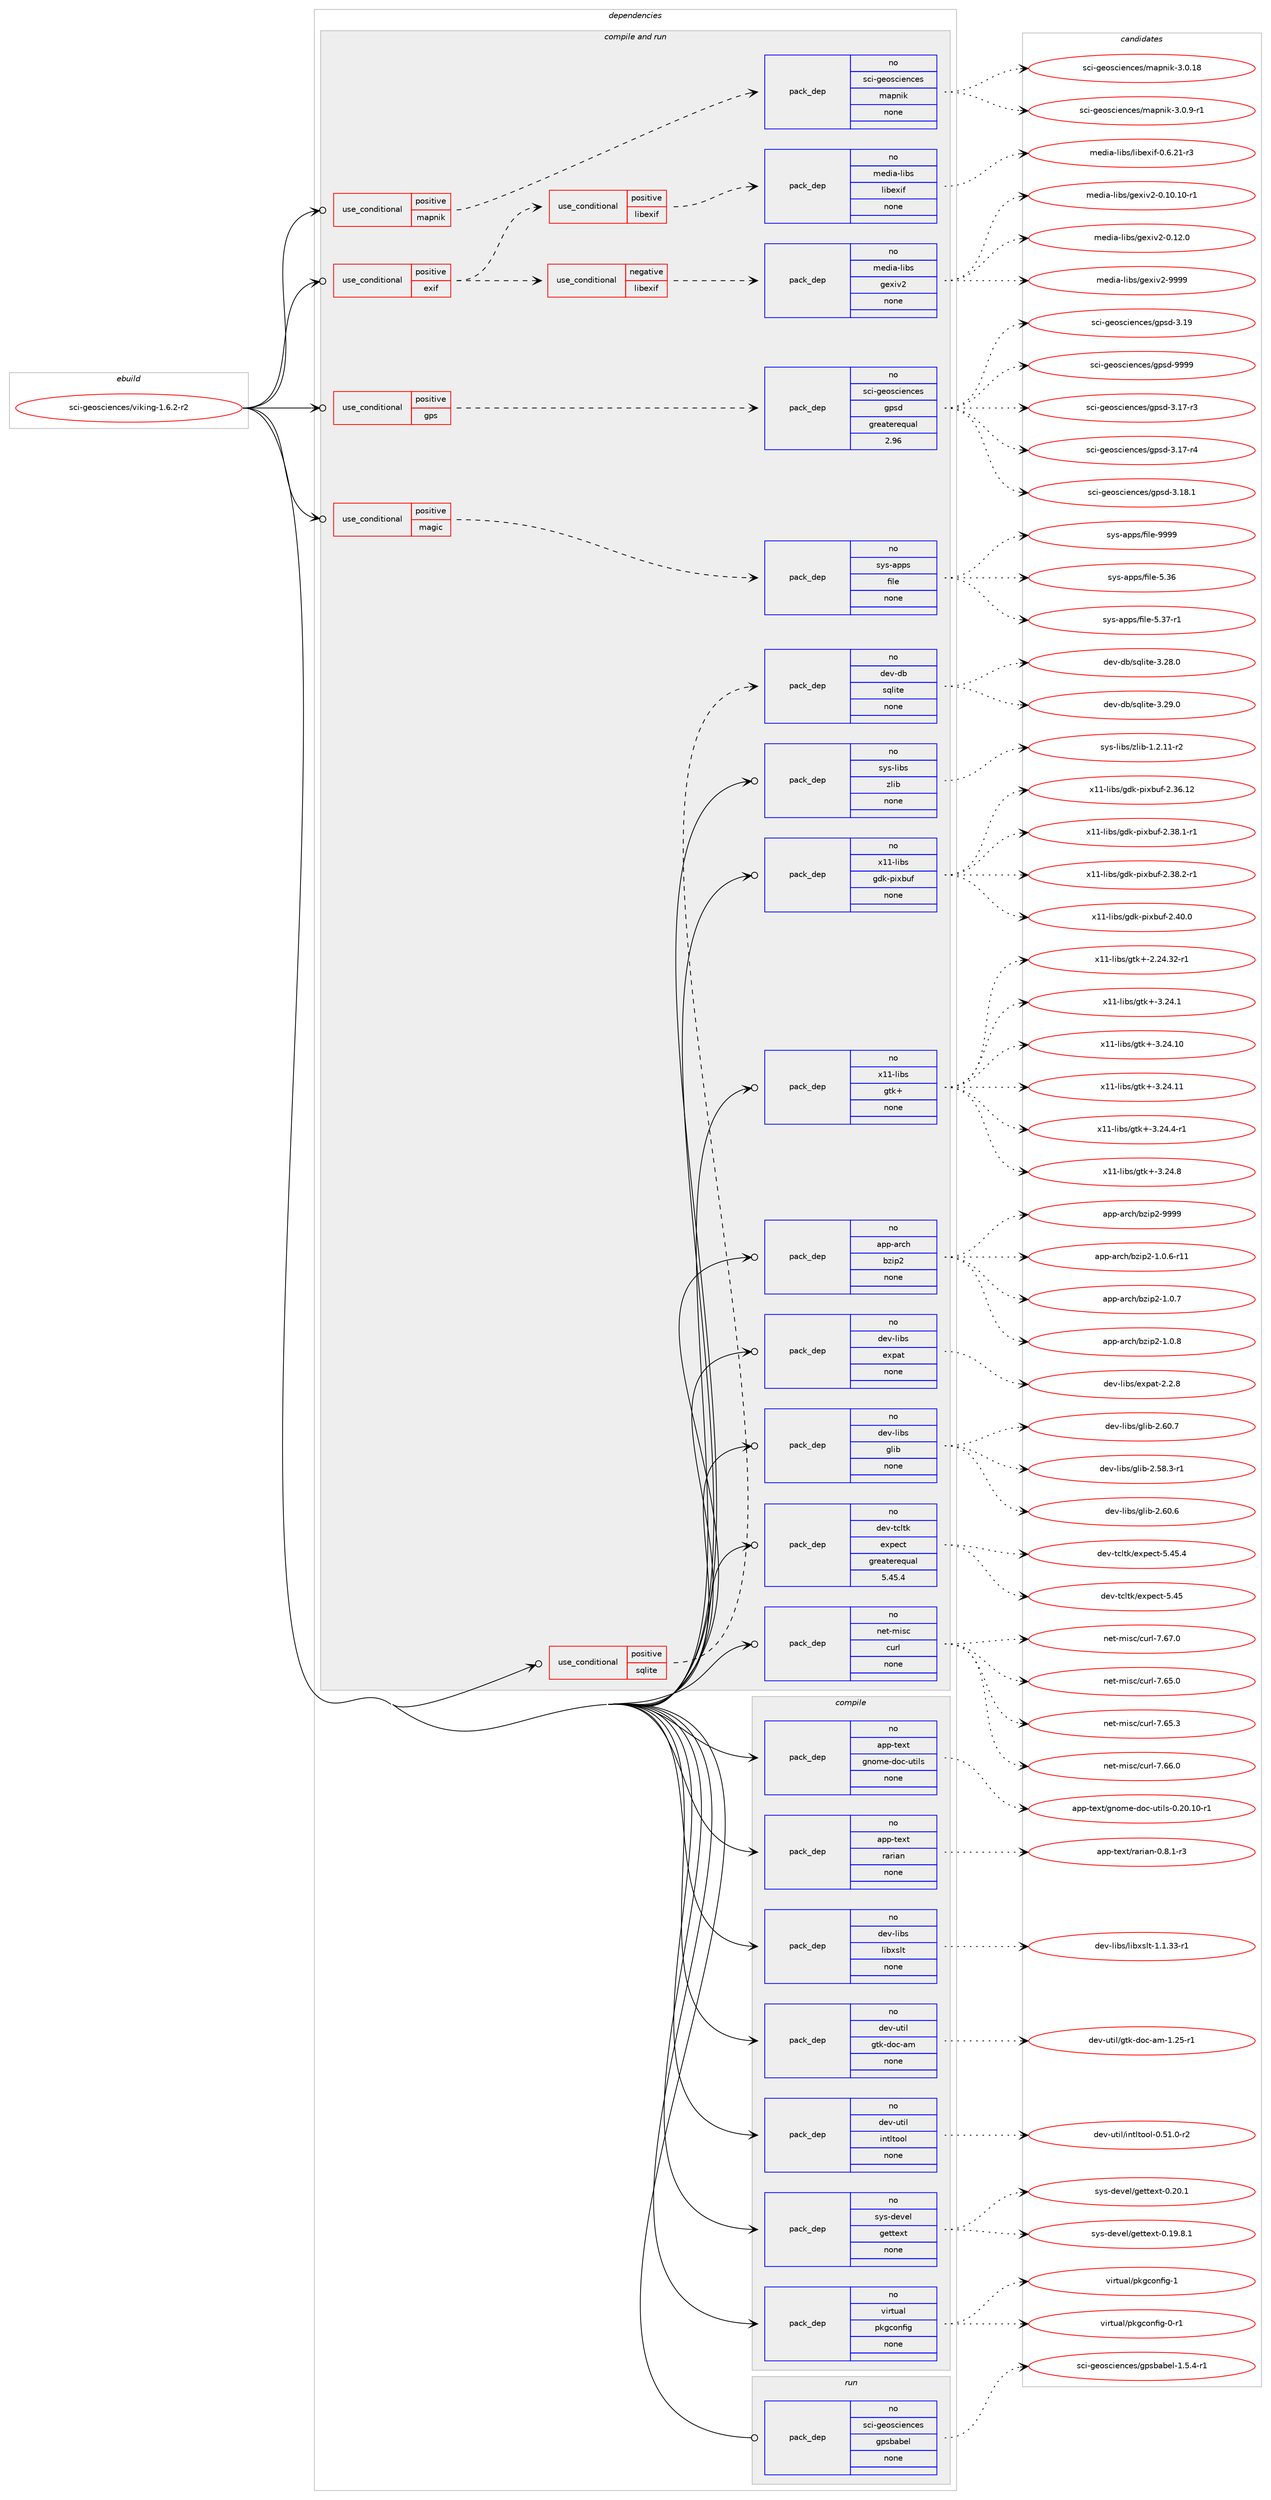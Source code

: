 digraph prolog {

# *************
# Graph options
# *************

newrank=true;
concentrate=true;
compound=true;
graph [rankdir=LR,fontname=Helvetica,fontsize=10,ranksep=1.5];#, ranksep=2.5, nodesep=0.2];
edge  [arrowhead=vee];
node  [fontname=Helvetica,fontsize=10];

# **********
# The ebuild
# **********

subgraph cluster_leftcol {
color=gray;
rank=same;
label=<<i>ebuild</i>>;
id [label="sci-geosciences/viking-1.6.2-r2", color=red, width=4, href="../sci-geosciences/viking-1.6.2-r2.svg"];
}

# ****************
# The dependencies
# ****************

subgraph cluster_midcol {
color=gray;
label=<<i>dependencies</i>>;
subgraph cluster_compile {
fillcolor="#eeeeee";
style=filled;
label=<<i>compile</i>>;
subgraph pack632625 {
dependency855268 [label=<<TABLE BORDER="0" CELLBORDER="1" CELLSPACING="0" CELLPADDING="4" WIDTH="220"><TR><TD ROWSPAN="6" CELLPADDING="30">pack_dep</TD></TR><TR><TD WIDTH="110">no</TD></TR><TR><TD>app-text</TD></TR><TR><TD>gnome-doc-utils</TD></TR><TR><TD>none</TD></TR><TR><TD></TD></TR></TABLE>>, shape=none, color=blue];
}
id:e -> dependency855268:w [weight=20,style="solid",arrowhead="vee"];
subgraph pack632626 {
dependency855269 [label=<<TABLE BORDER="0" CELLBORDER="1" CELLSPACING="0" CELLPADDING="4" WIDTH="220"><TR><TD ROWSPAN="6" CELLPADDING="30">pack_dep</TD></TR><TR><TD WIDTH="110">no</TD></TR><TR><TD>app-text</TD></TR><TR><TD>rarian</TD></TR><TR><TD>none</TD></TR><TR><TD></TD></TR></TABLE>>, shape=none, color=blue];
}
id:e -> dependency855269:w [weight=20,style="solid",arrowhead="vee"];
subgraph pack632627 {
dependency855270 [label=<<TABLE BORDER="0" CELLBORDER="1" CELLSPACING="0" CELLPADDING="4" WIDTH="220"><TR><TD ROWSPAN="6" CELLPADDING="30">pack_dep</TD></TR><TR><TD WIDTH="110">no</TD></TR><TR><TD>dev-libs</TD></TR><TR><TD>libxslt</TD></TR><TR><TD>none</TD></TR><TR><TD></TD></TR></TABLE>>, shape=none, color=blue];
}
id:e -> dependency855270:w [weight=20,style="solid",arrowhead="vee"];
subgraph pack632628 {
dependency855271 [label=<<TABLE BORDER="0" CELLBORDER="1" CELLSPACING="0" CELLPADDING="4" WIDTH="220"><TR><TD ROWSPAN="6" CELLPADDING="30">pack_dep</TD></TR><TR><TD WIDTH="110">no</TD></TR><TR><TD>dev-util</TD></TR><TR><TD>gtk-doc-am</TD></TR><TR><TD>none</TD></TR><TR><TD></TD></TR></TABLE>>, shape=none, color=blue];
}
id:e -> dependency855271:w [weight=20,style="solid",arrowhead="vee"];
subgraph pack632629 {
dependency855272 [label=<<TABLE BORDER="0" CELLBORDER="1" CELLSPACING="0" CELLPADDING="4" WIDTH="220"><TR><TD ROWSPAN="6" CELLPADDING="30">pack_dep</TD></TR><TR><TD WIDTH="110">no</TD></TR><TR><TD>dev-util</TD></TR><TR><TD>intltool</TD></TR><TR><TD>none</TD></TR><TR><TD></TD></TR></TABLE>>, shape=none, color=blue];
}
id:e -> dependency855272:w [weight=20,style="solid",arrowhead="vee"];
subgraph pack632630 {
dependency855273 [label=<<TABLE BORDER="0" CELLBORDER="1" CELLSPACING="0" CELLPADDING="4" WIDTH="220"><TR><TD ROWSPAN="6" CELLPADDING="30">pack_dep</TD></TR><TR><TD WIDTH="110">no</TD></TR><TR><TD>sys-devel</TD></TR><TR><TD>gettext</TD></TR><TR><TD>none</TD></TR><TR><TD></TD></TR></TABLE>>, shape=none, color=blue];
}
id:e -> dependency855273:w [weight=20,style="solid",arrowhead="vee"];
subgraph pack632631 {
dependency855274 [label=<<TABLE BORDER="0" CELLBORDER="1" CELLSPACING="0" CELLPADDING="4" WIDTH="220"><TR><TD ROWSPAN="6" CELLPADDING="30">pack_dep</TD></TR><TR><TD WIDTH="110">no</TD></TR><TR><TD>virtual</TD></TR><TR><TD>pkgconfig</TD></TR><TR><TD>none</TD></TR><TR><TD></TD></TR></TABLE>>, shape=none, color=blue];
}
id:e -> dependency855274:w [weight=20,style="solid",arrowhead="vee"];
}
subgraph cluster_compileandrun {
fillcolor="#eeeeee";
style=filled;
label=<<i>compile and run</i>>;
subgraph cond207546 {
dependency855275 [label=<<TABLE BORDER="0" CELLBORDER="1" CELLSPACING="0" CELLPADDING="4"><TR><TD ROWSPAN="3" CELLPADDING="10">use_conditional</TD></TR><TR><TD>positive</TD></TR><TR><TD>exif</TD></TR></TABLE>>, shape=none, color=red];
subgraph cond207547 {
dependency855276 [label=<<TABLE BORDER="0" CELLBORDER="1" CELLSPACING="0" CELLPADDING="4"><TR><TD ROWSPAN="3" CELLPADDING="10">use_conditional</TD></TR><TR><TD>positive</TD></TR><TR><TD>libexif</TD></TR></TABLE>>, shape=none, color=red];
subgraph pack632632 {
dependency855277 [label=<<TABLE BORDER="0" CELLBORDER="1" CELLSPACING="0" CELLPADDING="4" WIDTH="220"><TR><TD ROWSPAN="6" CELLPADDING="30">pack_dep</TD></TR><TR><TD WIDTH="110">no</TD></TR><TR><TD>media-libs</TD></TR><TR><TD>libexif</TD></TR><TR><TD>none</TD></TR><TR><TD></TD></TR></TABLE>>, shape=none, color=blue];
}
dependency855276:e -> dependency855277:w [weight=20,style="dashed",arrowhead="vee"];
}
dependency855275:e -> dependency855276:w [weight=20,style="dashed",arrowhead="vee"];
subgraph cond207548 {
dependency855278 [label=<<TABLE BORDER="0" CELLBORDER="1" CELLSPACING="0" CELLPADDING="4"><TR><TD ROWSPAN="3" CELLPADDING="10">use_conditional</TD></TR><TR><TD>negative</TD></TR><TR><TD>libexif</TD></TR></TABLE>>, shape=none, color=red];
subgraph pack632633 {
dependency855279 [label=<<TABLE BORDER="0" CELLBORDER="1" CELLSPACING="0" CELLPADDING="4" WIDTH="220"><TR><TD ROWSPAN="6" CELLPADDING="30">pack_dep</TD></TR><TR><TD WIDTH="110">no</TD></TR><TR><TD>media-libs</TD></TR><TR><TD>gexiv2</TD></TR><TR><TD>none</TD></TR><TR><TD></TD></TR></TABLE>>, shape=none, color=blue];
}
dependency855278:e -> dependency855279:w [weight=20,style="dashed",arrowhead="vee"];
}
dependency855275:e -> dependency855278:w [weight=20,style="dashed",arrowhead="vee"];
}
id:e -> dependency855275:w [weight=20,style="solid",arrowhead="odotvee"];
subgraph cond207549 {
dependency855280 [label=<<TABLE BORDER="0" CELLBORDER="1" CELLSPACING="0" CELLPADDING="4"><TR><TD ROWSPAN="3" CELLPADDING="10">use_conditional</TD></TR><TR><TD>positive</TD></TR><TR><TD>gps</TD></TR></TABLE>>, shape=none, color=red];
subgraph pack632634 {
dependency855281 [label=<<TABLE BORDER="0" CELLBORDER="1" CELLSPACING="0" CELLPADDING="4" WIDTH="220"><TR><TD ROWSPAN="6" CELLPADDING="30">pack_dep</TD></TR><TR><TD WIDTH="110">no</TD></TR><TR><TD>sci-geosciences</TD></TR><TR><TD>gpsd</TD></TR><TR><TD>greaterequal</TD></TR><TR><TD>2.96</TD></TR></TABLE>>, shape=none, color=blue];
}
dependency855280:e -> dependency855281:w [weight=20,style="dashed",arrowhead="vee"];
}
id:e -> dependency855280:w [weight=20,style="solid",arrowhead="odotvee"];
subgraph cond207550 {
dependency855282 [label=<<TABLE BORDER="0" CELLBORDER="1" CELLSPACING="0" CELLPADDING="4"><TR><TD ROWSPAN="3" CELLPADDING="10">use_conditional</TD></TR><TR><TD>positive</TD></TR><TR><TD>magic</TD></TR></TABLE>>, shape=none, color=red];
subgraph pack632635 {
dependency855283 [label=<<TABLE BORDER="0" CELLBORDER="1" CELLSPACING="0" CELLPADDING="4" WIDTH="220"><TR><TD ROWSPAN="6" CELLPADDING="30">pack_dep</TD></TR><TR><TD WIDTH="110">no</TD></TR><TR><TD>sys-apps</TD></TR><TR><TD>file</TD></TR><TR><TD>none</TD></TR><TR><TD></TD></TR></TABLE>>, shape=none, color=blue];
}
dependency855282:e -> dependency855283:w [weight=20,style="dashed",arrowhead="vee"];
}
id:e -> dependency855282:w [weight=20,style="solid",arrowhead="odotvee"];
subgraph cond207551 {
dependency855284 [label=<<TABLE BORDER="0" CELLBORDER="1" CELLSPACING="0" CELLPADDING="4"><TR><TD ROWSPAN="3" CELLPADDING="10">use_conditional</TD></TR><TR><TD>positive</TD></TR><TR><TD>mapnik</TD></TR></TABLE>>, shape=none, color=red];
subgraph pack632636 {
dependency855285 [label=<<TABLE BORDER="0" CELLBORDER="1" CELLSPACING="0" CELLPADDING="4" WIDTH="220"><TR><TD ROWSPAN="6" CELLPADDING="30">pack_dep</TD></TR><TR><TD WIDTH="110">no</TD></TR><TR><TD>sci-geosciences</TD></TR><TR><TD>mapnik</TD></TR><TR><TD>none</TD></TR><TR><TD></TD></TR></TABLE>>, shape=none, color=blue];
}
dependency855284:e -> dependency855285:w [weight=20,style="dashed",arrowhead="vee"];
}
id:e -> dependency855284:w [weight=20,style="solid",arrowhead="odotvee"];
subgraph cond207552 {
dependency855286 [label=<<TABLE BORDER="0" CELLBORDER="1" CELLSPACING="0" CELLPADDING="4"><TR><TD ROWSPAN="3" CELLPADDING="10">use_conditional</TD></TR><TR><TD>positive</TD></TR><TR><TD>sqlite</TD></TR></TABLE>>, shape=none, color=red];
subgraph pack632637 {
dependency855287 [label=<<TABLE BORDER="0" CELLBORDER="1" CELLSPACING="0" CELLPADDING="4" WIDTH="220"><TR><TD ROWSPAN="6" CELLPADDING="30">pack_dep</TD></TR><TR><TD WIDTH="110">no</TD></TR><TR><TD>dev-db</TD></TR><TR><TD>sqlite</TD></TR><TR><TD>none</TD></TR><TR><TD></TD></TR></TABLE>>, shape=none, color=blue];
}
dependency855286:e -> dependency855287:w [weight=20,style="dashed",arrowhead="vee"];
}
id:e -> dependency855286:w [weight=20,style="solid",arrowhead="odotvee"];
subgraph pack632638 {
dependency855288 [label=<<TABLE BORDER="0" CELLBORDER="1" CELLSPACING="0" CELLPADDING="4" WIDTH="220"><TR><TD ROWSPAN="6" CELLPADDING="30">pack_dep</TD></TR><TR><TD WIDTH="110">no</TD></TR><TR><TD>app-arch</TD></TR><TR><TD>bzip2</TD></TR><TR><TD>none</TD></TR><TR><TD></TD></TR></TABLE>>, shape=none, color=blue];
}
id:e -> dependency855288:w [weight=20,style="solid",arrowhead="odotvee"];
subgraph pack632639 {
dependency855289 [label=<<TABLE BORDER="0" CELLBORDER="1" CELLSPACING="0" CELLPADDING="4" WIDTH="220"><TR><TD ROWSPAN="6" CELLPADDING="30">pack_dep</TD></TR><TR><TD WIDTH="110">no</TD></TR><TR><TD>dev-libs</TD></TR><TR><TD>expat</TD></TR><TR><TD>none</TD></TR><TR><TD></TD></TR></TABLE>>, shape=none, color=blue];
}
id:e -> dependency855289:w [weight=20,style="solid",arrowhead="odotvee"];
subgraph pack632640 {
dependency855290 [label=<<TABLE BORDER="0" CELLBORDER="1" CELLSPACING="0" CELLPADDING="4" WIDTH="220"><TR><TD ROWSPAN="6" CELLPADDING="30">pack_dep</TD></TR><TR><TD WIDTH="110">no</TD></TR><TR><TD>dev-libs</TD></TR><TR><TD>glib</TD></TR><TR><TD>none</TD></TR><TR><TD></TD></TR></TABLE>>, shape=none, color=blue];
}
id:e -> dependency855290:w [weight=20,style="solid",arrowhead="odotvee"];
subgraph pack632641 {
dependency855291 [label=<<TABLE BORDER="0" CELLBORDER="1" CELLSPACING="0" CELLPADDING="4" WIDTH="220"><TR><TD ROWSPAN="6" CELLPADDING="30">pack_dep</TD></TR><TR><TD WIDTH="110">no</TD></TR><TR><TD>dev-tcltk</TD></TR><TR><TD>expect</TD></TR><TR><TD>greaterequal</TD></TR><TR><TD>5.45.4</TD></TR></TABLE>>, shape=none, color=blue];
}
id:e -> dependency855291:w [weight=20,style="solid",arrowhead="odotvee"];
subgraph pack632642 {
dependency855292 [label=<<TABLE BORDER="0" CELLBORDER="1" CELLSPACING="0" CELLPADDING="4" WIDTH="220"><TR><TD ROWSPAN="6" CELLPADDING="30">pack_dep</TD></TR><TR><TD WIDTH="110">no</TD></TR><TR><TD>net-misc</TD></TR><TR><TD>curl</TD></TR><TR><TD>none</TD></TR><TR><TD></TD></TR></TABLE>>, shape=none, color=blue];
}
id:e -> dependency855292:w [weight=20,style="solid",arrowhead="odotvee"];
subgraph pack632643 {
dependency855293 [label=<<TABLE BORDER="0" CELLBORDER="1" CELLSPACING="0" CELLPADDING="4" WIDTH="220"><TR><TD ROWSPAN="6" CELLPADDING="30">pack_dep</TD></TR><TR><TD WIDTH="110">no</TD></TR><TR><TD>sys-libs</TD></TR><TR><TD>zlib</TD></TR><TR><TD>none</TD></TR><TR><TD></TD></TR></TABLE>>, shape=none, color=blue];
}
id:e -> dependency855293:w [weight=20,style="solid",arrowhead="odotvee"];
subgraph pack632644 {
dependency855294 [label=<<TABLE BORDER="0" CELLBORDER="1" CELLSPACING="0" CELLPADDING="4" WIDTH="220"><TR><TD ROWSPAN="6" CELLPADDING="30">pack_dep</TD></TR><TR><TD WIDTH="110">no</TD></TR><TR><TD>x11-libs</TD></TR><TR><TD>gdk-pixbuf</TD></TR><TR><TD>none</TD></TR><TR><TD></TD></TR></TABLE>>, shape=none, color=blue];
}
id:e -> dependency855294:w [weight=20,style="solid",arrowhead="odotvee"];
subgraph pack632645 {
dependency855295 [label=<<TABLE BORDER="0" CELLBORDER="1" CELLSPACING="0" CELLPADDING="4" WIDTH="220"><TR><TD ROWSPAN="6" CELLPADDING="30">pack_dep</TD></TR><TR><TD WIDTH="110">no</TD></TR><TR><TD>x11-libs</TD></TR><TR><TD>gtk+</TD></TR><TR><TD>none</TD></TR><TR><TD></TD></TR></TABLE>>, shape=none, color=blue];
}
id:e -> dependency855295:w [weight=20,style="solid",arrowhead="odotvee"];
}
subgraph cluster_run {
fillcolor="#eeeeee";
style=filled;
label=<<i>run</i>>;
subgraph pack632646 {
dependency855296 [label=<<TABLE BORDER="0" CELLBORDER="1" CELLSPACING="0" CELLPADDING="4" WIDTH="220"><TR><TD ROWSPAN="6" CELLPADDING="30">pack_dep</TD></TR><TR><TD WIDTH="110">no</TD></TR><TR><TD>sci-geosciences</TD></TR><TR><TD>gpsbabel</TD></TR><TR><TD>none</TD></TR><TR><TD></TD></TR></TABLE>>, shape=none, color=blue];
}
id:e -> dependency855296:w [weight=20,style="solid",arrowhead="odot"];
}
}

# **************
# The candidates
# **************

subgraph cluster_choices {
rank=same;
color=gray;
label=<<i>candidates</i>>;

subgraph choice632625 {
color=black;
nodesep=1;
choice97112112451161011201164710311011110910145100111994511711610510811545484650484649484511449 [label="app-text/gnome-doc-utils-0.20.10-r1", color=red, width=4,href="../app-text/gnome-doc-utils-0.20.10-r1.svg"];
dependency855268:e -> choice97112112451161011201164710311011110910145100111994511711610510811545484650484649484511449:w [style=dotted,weight="100"];
}
subgraph choice632626 {
color=black;
nodesep=1;
choice97112112451161011201164711497114105971104548465646494511451 [label="app-text/rarian-0.8.1-r3", color=red, width=4,href="../app-text/rarian-0.8.1-r3.svg"];
dependency855269:e -> choice97112112451161011201164711497114105971104548465646494511451:w [style=dotted,weight="100"];
}
subgraph choice632627 {
color=black;
nodesep=1;
choice10010111845108105981154710810598120115108116454946494651514511449 [label="dev-libs/libxslt-1.1.33-r1", color=red, width=4,href="../dev-libs/libxslt-1.1.33-r1.svg"];
dependency855270:e -> choice10010111845108105981154710810598120115108116454946494651514511449:w [style=dotted,weight="100"];
}
subgraph choice632628 {
color=black;
nodesep=1;
choice10010111845117116105108471031161074510011199459710945494650534511449 [label="dev-util/gtk-doc-am-1.25-r1", color=red, width=4,href="../dev-util/gtk-doc-am-1.25-r1.svg"];
dependency855271:e -> choice10010111845117116105108471031161074510011199459710945494650534511449:w [style=dotted,weight="100"];
}
subgraph choice632629 {
color=black;
nodesep=1;
choice1001011184511711610510847105110116108116111111108454846534946484511450 [label="dev-util/intltool-0.51.0-r2", color=red, width=4,href="../dev-util/intltool-0.51.0-r2.svg"];
dependency855272:e -> choice1001011184511711610510847105110116108116111111108454846534946484511450:w [style=dotted,weight="100"];
}
subgraph choice632630 {
color=black;
nodesep=1;
choice1151211154510010111810110847103101116116101120116454846495746564649 [label="sys-devel/gettext-0.19.8.1", color=red, width=4,href="../sys-devel/gettext-0.19.8.1.svg"];
choice115121115451001011181011084710310111611610112011645484650484649 [label="sys-devel/gettext-0.20.1", color=red, width=4,href="../sys-devel/gettext-0.20.1.svg"];
dependency855273:e -> choice1151211154510010111810110847103101116116101120116454846495746564649:w [style=dotted,weight="100"];
dependency855273:e -> choice115121115451001011181011084710310111611610112011645484650484649:w [style=dotted,weight="100"];
}
subgraph choice632631 {
color=black;
nodesep=1;
choice11810511411611797108471121071039911111010210510345484511449 [label="virtual/pkgconfig-0-r1", color=red, width=4,href="../virtual/pkgconfig-0-r1.svg"];
choice1181051141161179710847112107103991111101021051034549 [label="virtual/pkgconfig-1", color=red, width=4,href="../virtual/pkgconfig-1.svg"];
dependency855274:e -> choice11810511411611797108471121071039911111010210510345484511449:w [style=dotted,weight="100"];
dependency855274:e -> choice1181051141161179710847112107103991111101021051034549:w [style=dotted,weight="100"];
}
subgraph choice632632 {
color=black;
nodesep=1;
choice1091011001059745108105981154710810598101120105102454846544650494511451 [label="media-libs/libexif-0.6.21-r3", color=red, width=4,href="../media-libs/libexif-0.6.21-r3.svg"];
dependency855277:e -> choice1091011001059745108105981154710810598101120105102454846544650494511451:w [style=dotted,weight="100"];
}
subgraph choice632633 {
color=black;
nodesep=1;
choice109101100105974510810598115471031011201051185045484649484649484511449 [label="media-libs/gexiv2-0.10.10-r1", color=red, width=4,href="../media-libs/gexiv2-0.10.10-r1.svg"];
choice109101100105974510810598115471031011201051185045484649504648 [label="media-libs/gexiv2-0.12.0", color=red, width=4,href="../media-libs/gexiv2-0.12.0.svg"];
choice10910110010597451081059811547103101120105118504557575757 [label="media-libs/gexiv2-9999", color=red, width=4,href="../media-libs/gexiv2-9999.svg"];
dependency855279:e -> choice109101100105974510810598115471031011201051185045484649484649484511449:w [style=dotted,weight="100"];
dependency855279:e -> choice109101100105974510810598115471031011201051185045484649504648:w [style=dotted,weight="100"];
dependency855279:e -> choice10910110010597451081059811547103101120105118504557575757:w [style=dotted,weight="100"];
}
subgraph choice632634 {
color=black;
nodesep=1;
choice115991054510310111111599105101110991011154710311211510045514649554511451 [label="sci-geosciences/gpsd-3.17-r3", color=red, width=4,href="../sci-geosciences/gpsd-3.17-r3.svg"];
choice115991054510310111111599105101110991011154710311211510045514649554511452 [label="sci-geosciences/gpsd-3.17-r4", color=red, width=4,href="../sci-geosciences/gpsd-3.17-r4.svg"];
choice115991054510310111111599105101110991011154710311211510045514649564649 [label="sci-geosciences/gpsd-3.18.1", color=red, width=4,href="../sci-geosciences/gpsd-3.18.1.svg"];
choice11599105451031011111159910510111099101115471031121151004551464957 [label="sci-geosciences/gpsd-3.19", color=red, width=4,href="../sci-geosciences/gpsd-3.19.svg"];
choice11599105451031011111159910510111099101115471031121151004557575757 [label="sci-geosciences/gpsd-9999", color=red, width=4,href="../sci-geosciences/gpsd-9999.svg"];
dependency855281:e -> choice115991054510310111111599105101110991011154710311211510045514649554511451:w [style=dotted,weight="100"];
dependency855281:e -> choice115991054510310111111599105101110991011154710311211510045514649554511452:w [style=dotted,weight="100"];
dependency855281:e -> choice115991054510310111111599105101110991011154710311211510045514649564649:w [style=dotted,weight="100"];
dependency855281:e -> choice11599105451031011111159910510111099101115471031121151004551464957:w [style=dotted,weight="100"];
dependency855281:e -> choice11599105451031011111159910510111099101115471031121151004557575757:w [style=dotted,weight="100"];
}
subgraph choice632635 {
color=black;
nodesep=1;
choice1151211154597112112115471021051081014553465154 [label="sys-apps/file-5.36", color=red, width=4,href="../sys-apps/file-5.36.svg"];
choice11512111545971121121154710210510810145534651554511449 [label="sys-apps/file-5.37-r1", color=red, width=4,href="../sys-apps/file-5.37-r1.svg"];
choice1151211154597112112115471021051081014557575757 [label="sys-apps/file-9999", color=red, width=4,href="../sys-apps/file-9999.svg"];
dependency855283:e -> choice1151211154597112112115471021051081014553465154:w [style=dotted,weight="100"];
dependency855283:e -> choice11512111545971121121154710210510810145534651554511449:w [style=dotted,weight="100"];
dependency855283:e -> choice1151211154597112112115471021051081014557575757:w [style=dotted,weight="100"];
}
subgraph choice632636 {
color=black;
nodesep=1;
choice11599105451031011111159910510111099101115471099711211010510745514648464956 [label="sci-geosciences/mapnik-3.0.18", color=red, width=4,href="../sci-geosciences/mapnik-3.0.18.svg"];
choice1159910545103101111115991051011109910111547109971121101051074551464846574511449 [label="sci-geosciences/mapnik-3.0.9-r1", color=red, width=4,href="../sci-geosciences/mapnik-3.0.9-r1.svg"];
dependency855285:e -> choice11599105451031011111159910510111099101115471099711211010510745514648464956:w [style=dotted,weight="100"];
dependency855285:e -> choice1159910545103101111115991051011109910111547109971121101051074551464846574511449:w [style=dotted,weight="100"];
}
subgraph choice632637 {
color=black;
nodesep=1;
choice10010111845100984711511310810511610145514650564648 [label="dev-db/sqlite-3.28.0", color=red, width=4,href="../dev-db/sqlite-3.28.0.svg"];
choice10010111845100984711511310810511610145514650574648 [label="dev-db/sqlite-3.29.0", color=red, width=4,href="../dev-db/sqlite-3.29.0.svg"];
dependency855287:e -> choice10010111845100984711511310810511610145514650564648:w [style=dotted,weight="100"];
dependency855287:e -> choice10010111845100984711511310810511610145514650574648:w [style=dotted,weight="100"];
}
subgraph choice632638 {
color=black;
nodesep=1;
choice97112112459711499104479812210511250454946484654451144949 [label="app-arch/bzip2-1.0.6-r11", color=red, width=4,href="../app-arch/bzip2-1.0.6-r11.svg"];
choice97112112459711499104479812210511250454946484655 [label="app-arch/bzip2-1.0.7", color=red, width=4,href="../app-arch/bzip2-1.0.7.svg"];
choice97112112459711499104479812210511250454946484656 [label="app-arch/bzip2-1.0.8", color=red, width=4,href="../app-arch/bzip2-1.0.8.svg"];
choice971121124597114991044798122105112504557575757 [label="app-arch/bzip2-9999", color=red, width=4,href="../app-arch/bzip2-9999.svg"];
dependency855288:e -> choice97112112459711499104479812210511250454946484654451144949:w [style=dotted,weight="100"];
dependency855288:e -> choice97112112459711499104479812210511250454946484655:w [style=dotted,weight="100"];
dependency855288:e -> choice97112112459711499104479812210511250454946484656:w [style=dotted,weight="100"];
dependency855288:e -> choice971121124597114991044798122105112504557575757:w [style=dotted,weight="100"];
}
subgraph choice632639 {
color=black;
nodesep=1;
choice10010111845108105981154710112011297116455046504656 [label="dev-libs/expat-2.2.8", color=red, width=4,href="../dev-libs/expat-2.2.8.svg"];
dependency855289:e -> choice10010111845108105981154710112011297116455046504656:w [style=dotted,weight="100"];
}
subgraph choice632640 {
color=black;
nodesep=1;
choice10010111845108105981154710310810598455046535646514511449 [label="dev-libs/glib-2.58.3-r1", color=red, width=4,href="../dev-libs/glib-2.58.3-r1.svg"];
choice1001011184510810598115471031081059845504654484654 [label="dev-libs/glib-2.60.6", color=red, width=4,href="../dev-libs/glib-2.60.6.svg"];
choice1001011184510810598115471031081059845504654484655 [label="dev-libs/glib-2.60.7", color=red, width=4,href="../dev-libs/glib-2.60.7.svg"];
dependency855290:e -> choice10010111845108105981154710310810598455046535646514511449:w [style=dotted,weight="100"];
dependency855290:e -> choice1001011184510810598115471031081059845504654484654:w [style=dotted,weight="100"];
dependency855290:e -> choice1001011184510810598115471031081059845504654484655:w [style=dotted,weight="100"];
}
subgraph choice632641 {
color=black;
nodesep=1;
choice100101118451169910811610747101120112101991164553465253 [label="dev-tcltk/expect-5.45", color=red, width=4,href="../dev-tcltk/expect-5.45.svg"];
choice1001011184511699108116107471011201121019911645534652534652 [label="dev-tcltk/expect-5.45.4", color=red, width=4,href="../dev-tcltk/expect-5.45.4.svg"];
dependency855291:e -> choice100101118451169910811610747101120112101991164553465253:w [style=dotted,weight="100"];
dependency855291:e -> choice1001011184511699108116107471011201121019911645534652534652:w [style=dotted,weight="100"];
}
subgraph choice632642 {
color=black;
nodesep=1;
choice1101011164510910511599479911711410845554654534648 [label="net-misc/curl-7.65.0", color=red, width=4,href="../net-misc/curl-7.65.0.svg"];
choice1101011164510910511599479911711410845554654534651 [label="net-misc/curl-7.65.3", color=red, width=4,href="../net-misc/curl-7.65.3.svg"];
choice1101011164510910511599479911711410845554654544648 [label="net-misc/curl-7.66.0", color=red, width=4,href="../net-misc/curl-7.66.0.svg"];
choice1101011164510910511599479911711410845554654554648 [label="net-misc/curl-7.67.0", color=red, width=4,href="../net-misc/curl-7.67.0.svg"];
dependency855292:e -> choice1101011164510910511599479911711410845554654534648:w [style=dotted,weight="100"];
dependency855292:e -> choice1101011164510910511599479911711410845554654534651:w [style=dotted,weight="100"];
dependency855292:e -> choice1101011164510910511599479911711410845554654544648:w [style=dotted,weight="100"];
dependency855292:e -> choice1101011164510910511599479911711410845554654554648:w [style=dotted,weight="100"];
}
subgraph choice632643 {
color=black;
nodesep=1;
choice11512111545108105981154712210810598454946504649494511450 [label="sys-libs/zlib-1.2.11-r2", color=red, width=4,href="../sys-libs/zlib-1.2.11-r2.svg"];
dependency855293:e -> choice11512111545108105981154712210810598454946504649494511450:w [style=dotted,weight="100"];
}
subgraph choice632644 {
color=black;
nodesep=1;
choice120494945108105981154710310010745112105120981171024550465154464950 [label="x11-libs/gdk-pixbuf-2.36.12", color=red, width=4,href="../x11-libs/gdk-pixbuf-2.36.12.svg"];
choice12049494510810598115471031001074511210512098117102455046515646494511449 [label="x11-libs/gdk-pixbuf-2.38.1-r1", color=red, width=4,href="../x11-libs/gdk-pixbuf-2.38.1-r1.svg"];
choice12049494510810598115471031001074511210512098117102455046515646504511449 [label="x11-libs/gdk-pixbuf-2.38.2-r1", color=red, width=4,href="../x11-libs/gdk-pixbuf-2.38.2-r1.svg"];
choice1204949451081059811547103100107451121051209811710245504652484648 [label="x11-libs/gdk-pixbuf-2.40.0", color=red, width=4,href="../x11-libs/gdk-pixbuf-2.40.0.svg"];
dependency855294:e -> choice120494945108105981154710310010745112105120981171024550465154464950:w [style=dotted,weight="100"];
dependency855294:e -> choice12049494510810598115471031001074511210512098117102455046515646494511449:w [style=dotted,weight="100"];
dependency855294:e -> choice12049494510810598115471031001074511210512098117102455046515646504511449:w [style=dotted,weight="100"];
dependency855294:e -> choice1204949451081059811547103100107451121051209811710245504652484648:w [style=dotted,weight="100"];
}
subgraph choice632645 {
color=black;
nodesep=1;
choice12049494510810598115471031161074345504650524651504511449 [label="x11-libs/gtk+-2.24.32-r1", color=red, width=4,href="../x11-libs/gtk+-2.24.32-r1.svg"];
choice12049494510810598115471031161074345514650524649 [label="x11-libs/gtk+-3.24.1", color=red, width=4,href="../x11-libs/gtk+-3.24.1.svg"];
choice1204949451081059811547103116107434551465052464948 [label="x11-libs/gtk+-3.24.10", color=red, width=4,href="../x11-libs/gtk+-3.24.10.svg"];
choice1204949451081059811547103116107434551465052464949 [label="x11-libs/gtk+-3.24.11", color=red, width=4,href="../x11-libs/gtk+-3.24.11.svg"];
choice120494945108105981154710311610743455146505246524511449 [label="x11-libs/gtk+-3.24.4-r1", color=red, width=4,href="../x11-libs/gtk+-3.24.4-r1.svg"];
choice12049494510810598115471031161074345514650524656 [label="x11-libs/gtk+-3.24.8", color=red, width=4,href="../x11-libs/gtk+-3.24.8.svg"];
dependency855295:e -> choice12049494510810598115471031161074345504650524651504511449:w [style=dotted,weight="100"];
dependency855295:e -> choice12049494510810598115471031161074345514650524649:w [style=dotted,weight="100"];
dependency855295:e -> choice1204949451081059811547103116107434551465052464948:w [style=dotted,weight="100"];
dependency855295:e -> choice1204949451081059811547103116107434551465052464949:w [style=dotted,weight="100"];
dependency855295:e -> choice120494945108105981154710311610743455146505246524511449:w [style=dotted,weight="100"];
dependency855295:e -> choice12049494510810598115471031161074345514650524656:w [style=dotted,weight="100"];
}
subgraph choice632646 {
color=black;
nodesep=1;
choice11599105451031011111159910510111099101115471031121159897981011084549465346524511449 [label="sci-geosciences/gpsbabel-1.5.4-r1", color=red, width=4,href="../sci-geosciences/gpsbabel-1.5.4-r1.svg"];
dependency855296:e -> choice11599105451031011111159910510111099101115471031121159897981011084549465346524511449:w [style=dotted,weight="100"];
}
}

}
